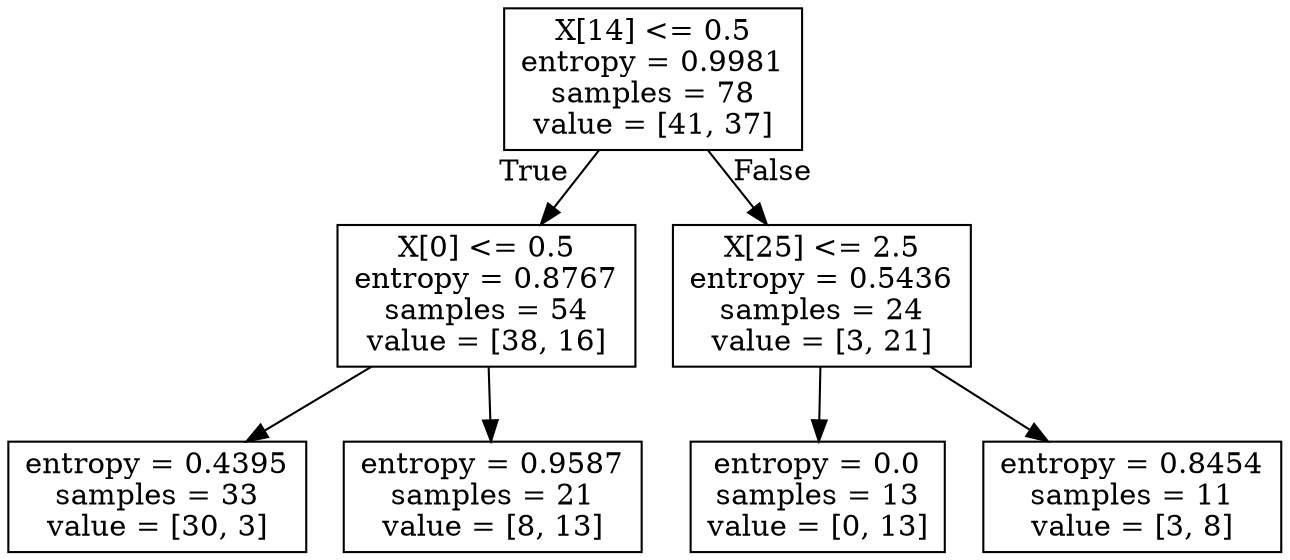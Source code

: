digraph Tree {
node [shape=box] ;
0 [label="X[14] <= 0.5\nentropy = 0.9981\nsamples = 78\nvalue = [41, 37]"] ;
1 [label="X[0] <= 0.5\nentropy = 0.8767\nsamples = 54\nvalue = [38, 16]"] ;
0 -> 1 [labeldistance=2.5, labelangle=45, headlabel="True"] ;
2 [label="entropy = 0.4395\nsamples = 33\nvalue = [30, 3]"] ;
1 -> 2 ;
3 [label="entropy = 0.9587\nsamples = 21\nvalue = [8, 13]"] ;
1 -> 3 ;
4 [label="X[25] <= 2.5\nentropy = 0.5436\nsamples = 24\nvalue = [3, 21]"] ;
0 -> 4 [labeldistance=2.5, labelangle=-45, headlabel="False"] ;
5 [label="entropy = 0.0\nsamples = 13\nvalue = [0, 13]"] ;
4 -> 5 ;
6 [label="entropy = 0.8454\nsamples = 11\nvalue = [3, 8]"] ;
4 -> 6 ;
}
